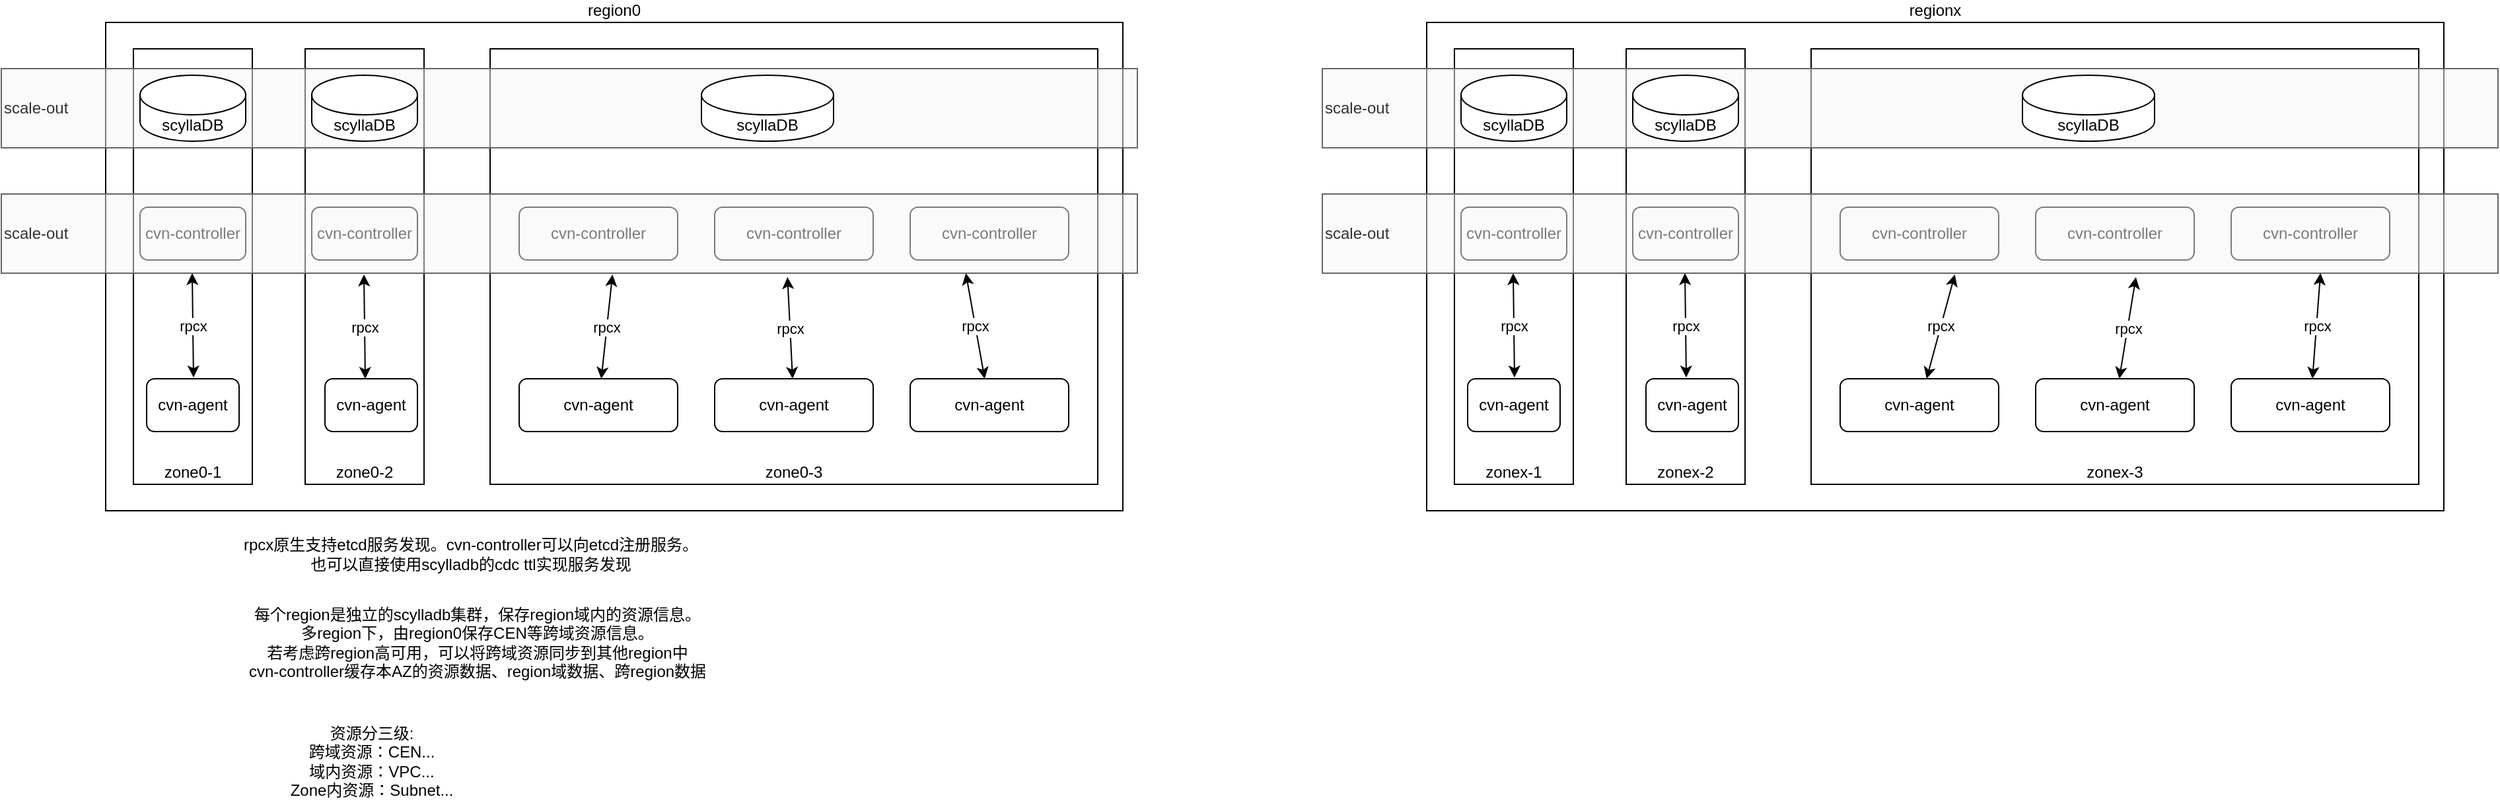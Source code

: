 <mxfile version="21.2.3" type="github">
  <diagram name="部署图" id="49O_F_yCy1H9jbOfkMmK">
    <mxGraphModel dx="1947" dy="452" grid="1" gridSize="10" guides="1" tooltips="1" connect="1" arrows="1" fold="1" page="1" pageScale="1" pageWidth="827" pageHeight="1169" math="0" shadow="0">
      <root>
        <mxCell id="0" />
        <mxCell id="1" parent="0" />
        <mxCell id="_xxn3V-7jnf_0HgaJS1W-6" value="region0" style="rounded=0;whiteSpace=wrap;html=1;labelPosition=center;verticalLabelPosition=top;align=center;verticalAlign=bottom;" vertex="1" parent="1">
          <mxGeometry x="29" y="60" width="770" height="370" as="geometry" />
        </mxCell>
        <mxCell id="_xxn3V-7jnf_0HgaJS1W-7" value="zone0-3" style="rounded=0;whiteSpace=wrap;html=1;verticalAlign=bottom;" vertex="1" parent="1">
          <mxGeometry x="320" y="80" width="460" height="330" as="geometry" />
        </mxCell>
        <mxCell id="_xxn3V-7jnf_0HgaJS1W-8" value="zone0-1" style="rounded=0;whiteSpace=wrap;html=1;verticalAlign=bottom;" vertex="1" parent="1">
          <mxGeometry x="50" y="80" width="90" height="330" as="geometry" />
        </mxCell>
        <mxCell id="_xxn3V-7jnf_0HgaJS1W-9" value="zone0-2" style="rounded=0;whiteSpace=wrap;html=1;verticalAlign=bottom;" vertex="1" parent="1">
          <mxGeometry x="180" y="80" width="90" height="330" as="geometry" />
        </mxCell>
        <mxCell id="_xxn3V-7jnf_0HgaJS1W-12" value="cvn-controller" style="rounded=1;whiteSpace=wrap;html=1;" vertex="1" parent="1">
          <mxGeometry x="342" y="200" width="120" height="40" as="geometry" />
        </mxCell>
        <mxCell id="_xxn3V-7jnf_0HgaJS1W-15" value="cvn-controller" style="rounded=1;whiteSpace=wrap;html=1;" vertex="1" parent="1">
          <mxGeometry x="490" y="200" width="120" height="40" as="geometry" />
        </mxCell>
        <mxCell id="_xxn3V-7jnf_0HgaJS1W-16" value="cvn-controller" style="rounded=1;whiteSpace=wrap;html=1;" vertex="1" parent="1">
          <mxGeometry x="638" y="200" width="120" height="40" as="geometry" />
        </mxCell>
        <mxCell id="_xxn3V-7jnf_0HgaJS1W-17" value="cvn-controller" style="rounded=1;whiteSpace=wrap;html=1;" vertex="1" parent="1">
          <mxGeometry x="185" y="200" width="80" height="40" as="geometry" />
        </mxCell>
        <mxCell id="_xxn3V-7jnf_0HgaJS1W-18" value="cvn-controller" style="rounded=1;whiteSpace=wrap;html=1;" vertex="1" parent="1">
          <mxGeometry x="55" y="200" width="80" height="40" as="geometry" />
        </mxCell>
        <mxCell id="_xxn3V-7jnf_0HgaJS1W-19" value="cvn-agent" style="rounded=1;whiteSpace=wrap;html=1;" vertex="1" parent="1">
          <mxGeometry x="342" y="330" width="120" height="40" as="geometry" />
        </mxCell>
        <mxCell id="_xxn3V-7jnf_0HgaJS1W-20" value="cvn-agent" style="rounded=1;whiteSpace=wrap;html=1;" vertex="1" parent="1">
          <mxGeometry x="490" y="330" width="120" height="40" as="geometry" />
        </mxCell>
        <mxCell id="_xxn3V-7jnf_0HgaJS1W-21" value="cvn-agent" style="rounded=1;whiteSpace=wrap;html=1;" vertex="1" parent="1">
          <mxGeometry x="638" y="330" width="120" height="40" as="geometry" />
        </mxCell>
        <mxCell id="_xxn3V-7jnf_0HgaJS1W-22" value="scale-out" style="rounded=0;whiteSpace=wrap;html=1;fillColor=#f5f5f5;fontColor=#333333;strokeColor=#666666;fillOpacity=50;align=left;" vertex="1" parent="1">
          <mxGeometry x="-50" y="95" width="860" height="60" as="geometry" />
        </mxCell>
        <mxCell id="_xxn3V-7jnf_0HgaJS1W-23" value="scale-out" style="rounded=0;whiteSpace=wrap;html=1;fillColor=#f5f5f5;fontColor=#333333;strokeColor=#666666;fillOpacity=50;align=left;" vertex="1" parent="1">
          <mxGeometry x="-50" y="190" width="860" height="60" as="geometry" />
        </mxCell>
        <mxCell id="_xxn3V-7jnf_0HgaJS1W-24" value="cvn-agent" style="rounded=1;whiteSpace=wrap;html=1;" vertex="1" parent="1">
          <mxGeometry x="60" y="330" width="70" height="40" as="geometry" />
        </mxCell>
        <mxCell id="_xxn3V-7jnf_0HgaJS1W-25" value="cvn-agent" style="rounded=1;whiteSpace=wrap;html=1;" vertex="1" parent="1">
          <mxGeometry x="195" y="330" width="70" height="40" as="geometry" />
        </mxCell>
        <mxCell id="_xxn3V-7jnf_0HgaJS1W-26" value="rpcx" style="endArrow=classic;startArrow=classic;html=1;rounded=0;entryX=0.538;entryY=1.017;entryDx=0;entryDy=0;entryPerimeter=0;" edge="1" parent="1" source="_xxn3V-7jnf_0HgaJS1W-19" target="_xxn3V-7jnf_0HgaJS1W-23">
          <mxGeometry x="-0.012" width="50" height="50" relative="1" as="geometry">
            <mxPoint x="370" y="314" as="sourcePoint" />
            <mxPoint x="374" y="250" as="targetPoint" />
            <mxPoint as="offset" />
          </mxGeometry>
        </mxCell>
        <mxCell id="_xxn3V-7jnf_0HgaJS1W-27" value="rpcx" style="endArrow=classic;startArrow=classic;html=1;rounded=0;entryX=0.692;entryY=1.05;entryDx=0;entryDy=0;entryPerimeter=0;" edge="1" parent="1" source="_xxn3V-7jnf_0HgaJS1W-20" target="_xxn3V-7jnf_0HgaJS1W-23">
          <mxGeometry width="50" height="50" relative="1" as="geometry">
            <mxPoint x="412" y="340" as="sourcePoint" />
            <mxPoint x="411" y="261" as="targetPoint" />
          </mxGeometry>
        </mxCell>
        <mxCell id="_xxn3V-7jnf_0HgaJS1W-28" value="rpcx" style="endArrow=classic;startArrow=classic;html=1;rounded=0;entryX=0.849;entryY=1;entryDx=0;entryDy=0;entryPerimeter=0;" edge="1" parent="1" source="_xxn3V-7jnf_0HgaJS1W-21" target="_xxn3V-7jnf_0HgaJS1W-23">
          <mxGeometry width="50" height="50" relative="1" as="geometry">
            <mxPoint x="422" y="350" as="sourcePoint" />
            <mxPoint x="421" y="271" as="targetPoint" />
          </mxGeometry>
        </mxCell>
        <mxCell id="_xxn3V-7jnf_0HgaJS1W-29" value="rpcx原生支持etcd服务发现。cvn-controller可以向etcd注册服务。&lt;br&gt;也可以直接使用scylladb的cdc ttl实现服务发现" style="text;html=1;align=center;verticalAlign=middle;resizable=0;points=[];autosize=1;strokeColor=none;fillColor=none;" vertex="1" parent="1">
          <mxGeometry x="120" y="443" width="370" height="40" as="geometry" />
        </mxCell>
        <mxCell id="_xxn3V-7jnf_0HgaJS1W-30" value="每个region是独立的scylladb集群，保存region域内的资源信息。&lt;br&gt;多region下，由region0保存CEN等跨域资源信息。&lt;br&gt;若考虑跨region高可用，可以将跨域资源同步到其他region中&lt;br&gt;cvn-controller缓存本AZ的资源数据、region域数据、跨region数据" style="text;html=1;align=center;verticalAlign=middle;resizable=0;points=[];autosize=1;strokeColor=none;fillColor=none;" vertex="1" parent="1">
          <mxGeometry x="125" y="495" width="370" height="70" as="geometry" />
        </mxCell>
        <mxCell id="_xxn3V-7jnf_0HgaJS1W-32" value="scyllaDB" style="shape=cylinder3;whiteSpace=wrap;html=1;boundedLbl=1;backgroundOutline=1;size=15;" vertex="1" parent="1">
          <mxGeometry x="480" y="100" width="100" height="50" as="geometry" />
        </mxCell>
        <mxCell id="_xxn3V-7jnf_0HgaJS1W-33" value="scyllaDB" style="shape=cylinder3;whiteSpace=wrap;html=1;boundedLbl=1;backgroundOutline=1;size=15;" vertex="1" parent="1">
          <mxGeometry x="185" y="100" width="80" height="50" as="geometry" />
        </mxCell>
        <mxCell id="_xxn3V-7jnf_0HgaJS1W-35" value="scyllaDB" style="shape=cylinder3;whiteSpace=wrap;html=1;boundedLbl=1;backgroundOutline=1;size=15;" vertex="1" parent="1">
          <mxGeometry x="55" y="100" width="80" height="50" as="geometry" />
        </mxCell>
        <mxCell id="_xxn3V-7jnf_0HgaJS1W-38" value="资源分三级:&lt;br&gt;跨域资源：CEN...&lt;br&gt;域内资源：VPC...&lt;br&gt;Zone内资源：Subnet..." style="text;html=1;align=center;verticalAlign=middle;resizable=0;points=[];autosize=1;strokeColor=none;fillColor=none;" vertex="1" parent="1">
          <mxGeometry x="155" y="585" width="150" height="70" as="geometry" />
        </mxCell>
        <mxCell id="_xxn3V-7jnf_0HgaJS1W-41" value="regionx" style="rounded=0;whiteSpace=wrap;html=1;labelPosition=center;verticalLabelPosition=top;align=center;verticalAlign=bottom;" vertex="1" parent="1">
          <mxGeometry x="1029" y="60" width="770" height="370" as="geometry" />
        </mxCell>
        <mxCell id="_xxn3V-7jnf_0HgaJS1W-42" value="zonex-3" style="rounded=0;whiteSpace=wrap;html=1;verticalAlign=bottom;" vertex="1" parent="1">
          <mxGeometry x="1320" y="80" width="460" height="330" as="geometry" />
        </mxCell>
        <mxCell id="_xxn3V-7jnf_0HgaJS1W-43" value="zonex-1" style="rounded=0;whiteSpace=wrap;html=1;verticalAlign=bottom;" vertex="1" parent="1">
          <mxGeometry x="1050" y="80" width="90" height="330" as="geometry" />
        </mxCell>
        <mxCell id="_xxn3V-7jnf_0HgaJS1W-44" value="zonex-2" style="rounded=0;whiteSpace=wrap;html=1;verticalAlign=bottom;" vertex="1" parent="1">
          <mxGeometry x="1180" y="80" width="90" height="330" as="geometry" />
        </mxCell>
        <mxCell id="_xxn3V-7jnf_0HgaJS1W-45" value="cvn-controller" style="rounded=1;whiteSpace=wrap;html=1;" vertex="1" parent="1">
          <mxGeometry x="1342" y="200" width="120" height="40" as="geometry" />
        </mxCell>
        <mxCell id="_xxn3V-7jnf_0HgaJS1W-46" value="cvn-controller" style="rounded=1;whiteSpace=wrap;html=1;" vertex="1" parent="1">
          <mxGeometry x="1490" y="200" width="120" height="40" as="geometry" />
        </mxCell>
        <mxCell id="_xxn3V-7jnf_0HgaJS1W-47" value="cvn-controller" style="rounded=1;whiteSpace=wrap;html=1;" vertex="1" parent="1">
          <mxGeometry x="1638" y="200" width="120" height="40" as="geometry" />
        </mxCell>
        <mxCell id="_xxn3V-7jnf_0HgaJS1W-48" value="cvn-controller" style="rounded=1;whiteSpace=wrap;html=1;" vertex="1" parent="1">
          <mxGeometry x="1185" y="200" width="80" height="40" as="geometry" />
        </mxCell>
        <mxCell id="_xxn3V-7jnf_0HgaJS1W-49" value="cvn-controller" style="rounded=1;whiteSpace=wrap;html=1;" vertex="1" parent="1">
          <mxGeometry x="1055" y="200" width="80" height="40" as="geometry" />
        </mxCell>
        <mxCell id="_xxn3V-7jnf_0HgaJS1W-50" value="cvn-agent" style="rounded=1;whiteSpace=wrap;html=1;" vertex="1" parent="1">
          <mxGeometry x="1342" y="330" width="120" height="40" as="geometry" />
        </mxCell>
        <mxCell id="_xxn3V-7jnf_0HgaJS1W-51" value="cvn-agent" style="rounded=1;whiteSpace=wrap;html=1;" vertex="1" parent="1">
          <mxGeometry x="1490" y="330" width="120" height="40" as="geometry" />
        </mxCell>
        <mxCell id="_xxn3V-7jnf_0HgaJS1W-52" value="cvn-agent" style="rounded=1;whiteSpace=wrap;html=1;" vertex="1" parent="1">
          <mxGeometry x="1638" y="330" width="120" height="40" as="geometry" />
        </mxCell>
        <mxCell id="_xxn3V-7jnf_0HgaJS1W-53" value="scale-out" style="rounded=0;whiteSpace=wrap;html=1;fillColor=#f5f5f5;fontColor=#333333;strokeColor=#666666;fillOpacity=50;align=left;" vertex="1" parent="1">
          <mxGeometry x="950" y="95" width="890" height="60" as="geometry" />
        </mxCell>
        <mxCell id="_xxn3V-7jnf_0HgaJS1W-54" value="scale-out" style="rounded=0;whiteSpace=wrap;html=1;fillColor=#f5f5f5;fontColor=#333333;strokeColor=#666666;fillOpacity=50;align=left;" vertex="1" parent="1">
          <mxGeometry x="950" y="190" width="890" height="60" as="geometry" />
        </mxCell>
        <mxCell id="_xxn3V-7jnf_0HgaJS1W-55" value="cvn-agent" style="rounded=1;whiteSpace=wrap;html=1;" vertex="1" parent="1">
          <mxGeometry x="1060" y="330" width="70" height="40" as="geometry" />
        </mxCell>
        <mxCell id="_xxn3V-7jnf_0HgaJS1W-56" value="cvn-agent" style="rounded=1;whiteSpace=wrap;html=1;" vertex="1" parent="1">
          <mxGeometry x="1195" y="330" width="70" height="40" as="geometry" />
        </mxCell>
        <mxCell id="_xxn3V-7jnf_0HgaJS1W-57" value="rpcx" style="endArrow=classic;startArrow=classic;html=1;rounded=0;entryX=0.538;entryY=1.017;entryDx=0;entryDy=0;entryPerimeter=0;" edge="1" parent="1" source="_xxn3V-7jnf_0HgaJS1W-50" target="_xxn3V-7jnf_0HgaJS1W-54">
          <mxGeometry width="50" height="50" relative="1" as="geometry">
            <mxPoint x="1370" y="314" as="sourcePoint" />
            <mxPoint x="1374" y="250" as="targetPoint" />
          </mxGeometry>
        </mxCell>
        <mxCell id="_xxn3V-7jnf_0HgaJS1W-58" value="rpcx" style="endArrow=classic;startArrow=classic;html=1;rounded=0;entryX=0.692;entryY=1.05;entryDx=0;entryDy=0;entryPerimeter=0;" edge="1" parent="1" source="_xxn3V-7jnf_0HgaJS1W-51" target="_xxn3V-7jnf_0HgaJS1W-54">
          <mxGeometry width="50" height="50" relative="1" as="geometry">
            <mxPoint x="1412" y="340" as="sourcePoint" />
            <mxPoint x="1411" y="261" as="targetPoint" />
          </mxGeometry>
        </mxCell>
        <mxCell id="_xxn3V-7jnf_0HgaJS1W-59" value="rpcx" style="endArrow=classic;startArrow=classic;html=1;rounded=0;entryX=0.849;entryY=1;entryDx=0;entryDy=0;entryPerimeter=0;" edge="1" parent="1" source="_xxn3V-7jnf_0HgaJS1W-52" target="_xxn3V-7jnf_0HgaJS1W-54">
          <mxGeometry width="50" height="50" relative="1" as="geometry">
            <mxPoint x="1422" y="350" as="sourcePoint" />
            <mxPoint x="1421" y="271" as="targetPoint" />
          </mxGeometry>
        </mxCell>
        <mxCell id="_xxn3V-7jnf_0HgaJS1W-60" value="scyllaDB" style="shape=cylinder3;whiteSpace=wrap;html=1;boundedLbl=1;backgroundOutline=1;size=15;" vertex="1" parent="1">
          <mxGeometry x="1480" y="100" width="100" height="50" as="geometry" />
        </mxCell>
        <mxCell id="_xxn3V-7jnf_0HgaJS1W-61" value="scyllaDB" style="shape=cylinder3;whiteSpace=wrap;html=1;boundedLbl=1;backgroundOutline=1;size=15;" vertex="1" parent="1">
          <mxGeometry x="1185" y="100" width="80" height="50" as="geometry" />
        </mxCell>
        <mxCell id="_xxn3V-7jnf_0HgaJS1W-62" value="scyllaDB" style="shape=cylinder3;whiteSpace=wrap;html=1;boundedLbl=1;backgroundOutline=1;size=15;" vertex="1" parent="1">
          <mxGeometry x="1055" y="100" width="80" height="50" as="geometry" />
        </mxCell>
        <mxCell id="_xxn3V-7jnf_0HgaJS1W-65" value="rpcx" style="endArrow=classic;startArrow=classic;html=1;rounded=0;entryX=0.538;entryY=1.017;entryDx=0;entryDy=0;entryPerimeter=0;" edge="1" parent="1">
          <mxGeometry x="-0.012" width="50" height="50" relative="1" as="geometry">
            <mxPoint x="225.5" y="330" as="sourcePoint" />
            <mxPoint x="224.5" y="251" as="targetPoint" />
            <mxPoint as="offset" />
          </mxGeometry>
        </mxCell>
        <mxCell id="_xxn3V-7jnf_0HgaJS1W-66" value="rpcx" style="endArrow=classic;startArrow=classic;html=1;rounded=0;entryX=0.538;entryY=1.017;entryDx=0;entryDy=0;entryPerimeter=0;" edge="1" parent="1">
          <mxGeometry x="-0.012" width="50" height="50" relative="1" as="geometry">
            <mxPoint x="95.5" y="329" as="sourcePoint" />
            <mxPoint x="94.5" y="250" as="targetPoint" />
            <mxPoint as="offset" />
          </mxGeometry>
        </mxCell>
        <mxCell id="_xxn3V-7jnf_0HgaJS1W-67" value="rpcx" style="endArrow=classic;startArrow=classic;html=1;rounded=0;entryX=0.538;entryY=1.017;entryDx=0;entryDy=0;entryPerimeter=0;" edge="1" parent="1">
          <mxGeometry width="50" height="50" relative="1" as="geometry">
            <mxPoint x="1225.5" y="329" as="sourcePoint" />
            <mxPoint x="1224.5" y="250" as="targetPoint" />
          </mxGeometry>
        </mxCell>
        <mxCell id="_xxn3V-7jnf_0HgaJS1W-68" value="rpcx" style="endArrow=classic;startArrow=classic;html=1;rounded=0;entryX=0.538;entryY=1.017;entryDx=0;entryDy=0;entryPerimeter=0;" edge="1" parent="1">
          <mxGeometry width="50" height="50" relative="1" as="geometry">
            <mxPoint x="1095.5" y="329" as="sourcePoint" />
            <mxPoint x="1094.5" y="250" as="targetPoint" />
          </mxGeometry>
        </mxCell>
      </root>
    </mxGraphModel>
  </diagram>
</mxfile>
